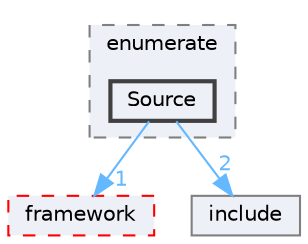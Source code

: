 digraph "techstorm/lib/OpenAL 1.1 SDK/samples/enumerate/Source"
{
 // LATEX_PDF_SIZE
  bgcolor="transparent";
  edge [fontname=Helvetica,fontsize=10,labelfontname=Helvetica,labelfontsize=10];
  node [fontname=Helvetica,fontsize=10,shape=box,height=0.2,width=0.4];
  compound=true
  subgraph clusterdir_453fd23327d02a337432eb3c6ce48e27 {
    graph [ bgcolor="#edf0f7", pencolor="grey50", label="enumerate", fontname=Helvetica,fontsize=10 style="filled,dashed", URL="dir_453fd23327d02a337432eb3c6ce48e27.html",tooltip=""]
  dir_c0be160f223025c1f3aab35752162ca4 [label="Source", fillcolor="#edf0f7", color="grey25", style="filled,bold", URL="dir_c0be160f223025c1f3aab35752162ca4.html",tooltip=""];
  }
  dir_40209ef98ebf683660e5fb7987566489 [label="framework", fillcolor="#edf0f7", color="red", style="filled,dashed", URL="dir_40209ef98ebf683660e5fb7987566489.html",tooltip=""];
  dir_bb3fdf068fd371f79c65ca1b4625b0e3 [label="include", fillcolor="#edf0f7", color="grey50", style="filled", URL="dir_bb3fdf068fd371f79c65ca1b4625b0e3.html",tooltip=""];
  dir_c0be160f223025c1f3aab35752162ca4->dir_40209ef98ebf683660e5fb7987566489 [headlabel="1", labeldistance=1.5 headhref="dir_000116_000052.html" href="dir_000116_000052.html" color="steelblue1" fontcolor="steelblue1"];
  dir_c0be160f223025c1f3aab35752162ca4->dir_bb3fdf068fd371f79c65ca1b4625b0e3 [headlabel="2", labeldistance=1.5 headhref="dir_000116_000059.html" href="dir_000116_000059.html" color="steelblue1" fontcolor="steelblue1"];
}
